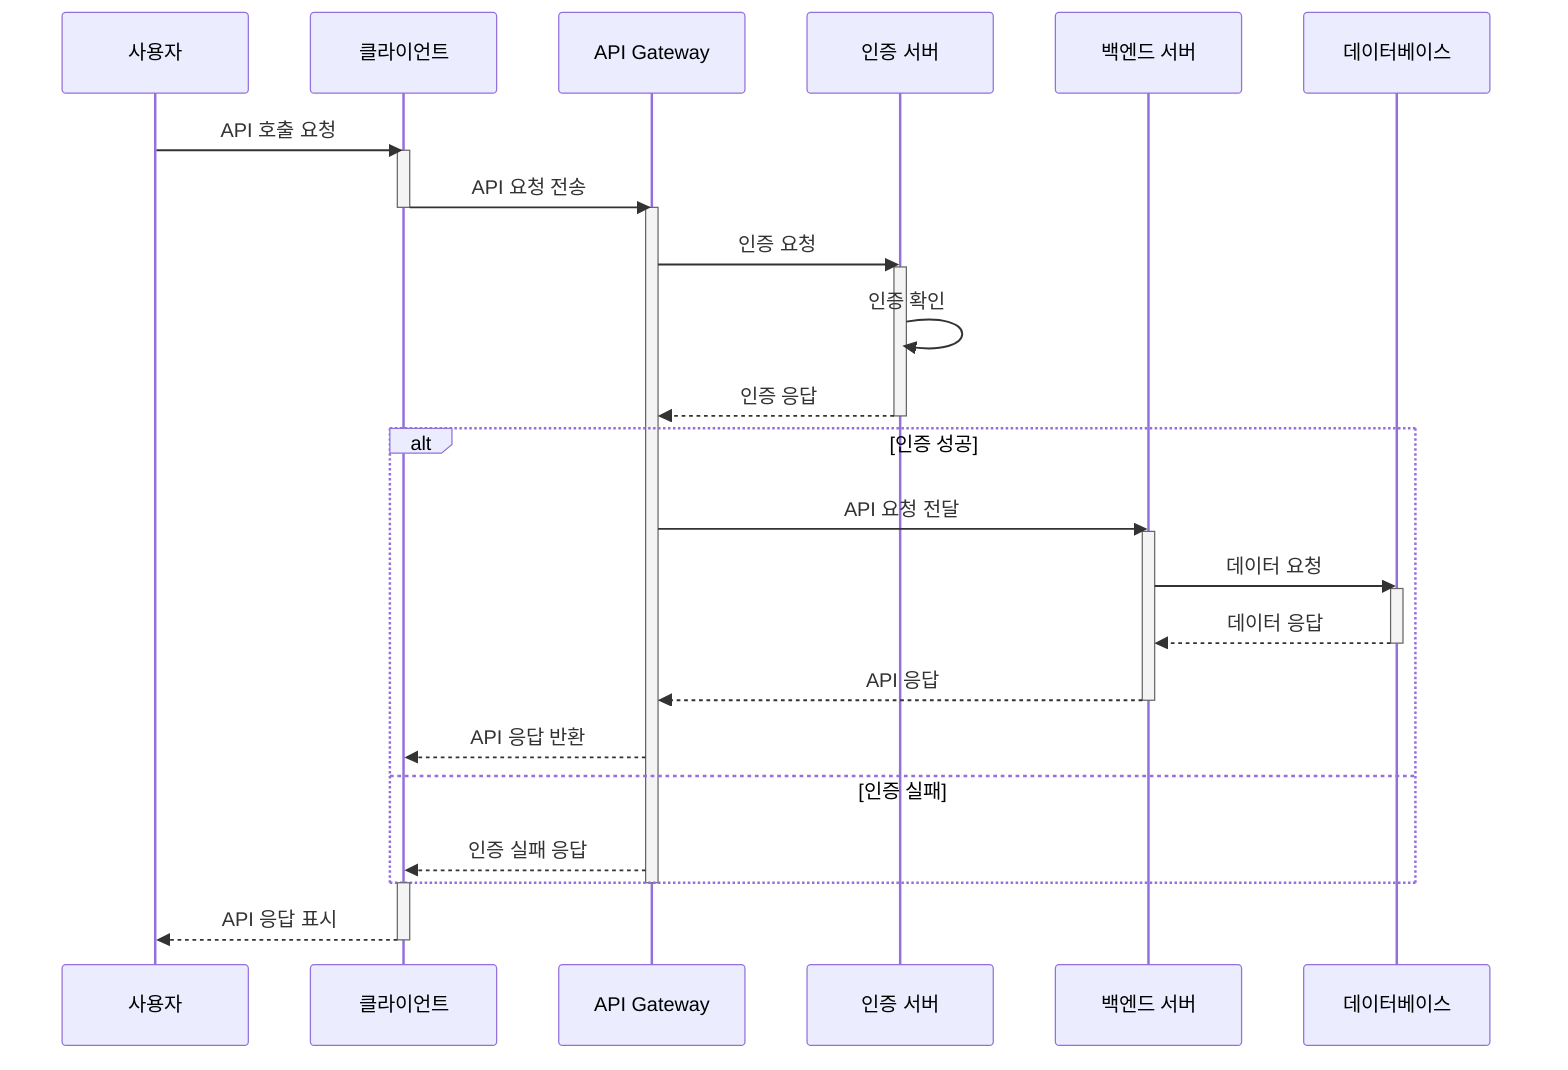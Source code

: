 sequenceDiagram
    participant 사용자
    participant 클라이언트
    participant API Gateway
    participant 인증 서버
    participant 백엔드 서버
    participant 데이터베이스

    사용자->>클라이언트: API 호출 요청
    activate 클라이언트
    클라이언트->>API Gateway: API 요청 전송
    deactivate 클라이언트
    activate API Gateway
    API Gateway->>인증 서버: 인증 요청
    activate 인증 서버
    인증 서버->>인증 서버: 인증 확인
    인증 서버-->>API Gateway: 인증 응답
    deactivate 인증 서버
    alt 인증 성공
        API Gateway->>백엔드 서버: API 요청 전달
        activate 백엔드 서버
        백엔드 서버->>데이터베이스: 데이터 요청
        activate 데이터베이스
        데이터베이스-->>백엔드 서버: 데이터 응답
        deactivate 데이터베이스
        백엔드 서버-->>API Gateway: API 응답
        deactivate 백엔드 서버
        API Gateway-->>클라이언트: API 응답 반환
    else 인증 실패
        API Gateway-->>클라이언트: 인증 실패 응답
    end
    deactivate API Gateway
    activate 클라이언트
    클라이언트-->>사용자: API 응답 표시
    deactivate 클라이언트